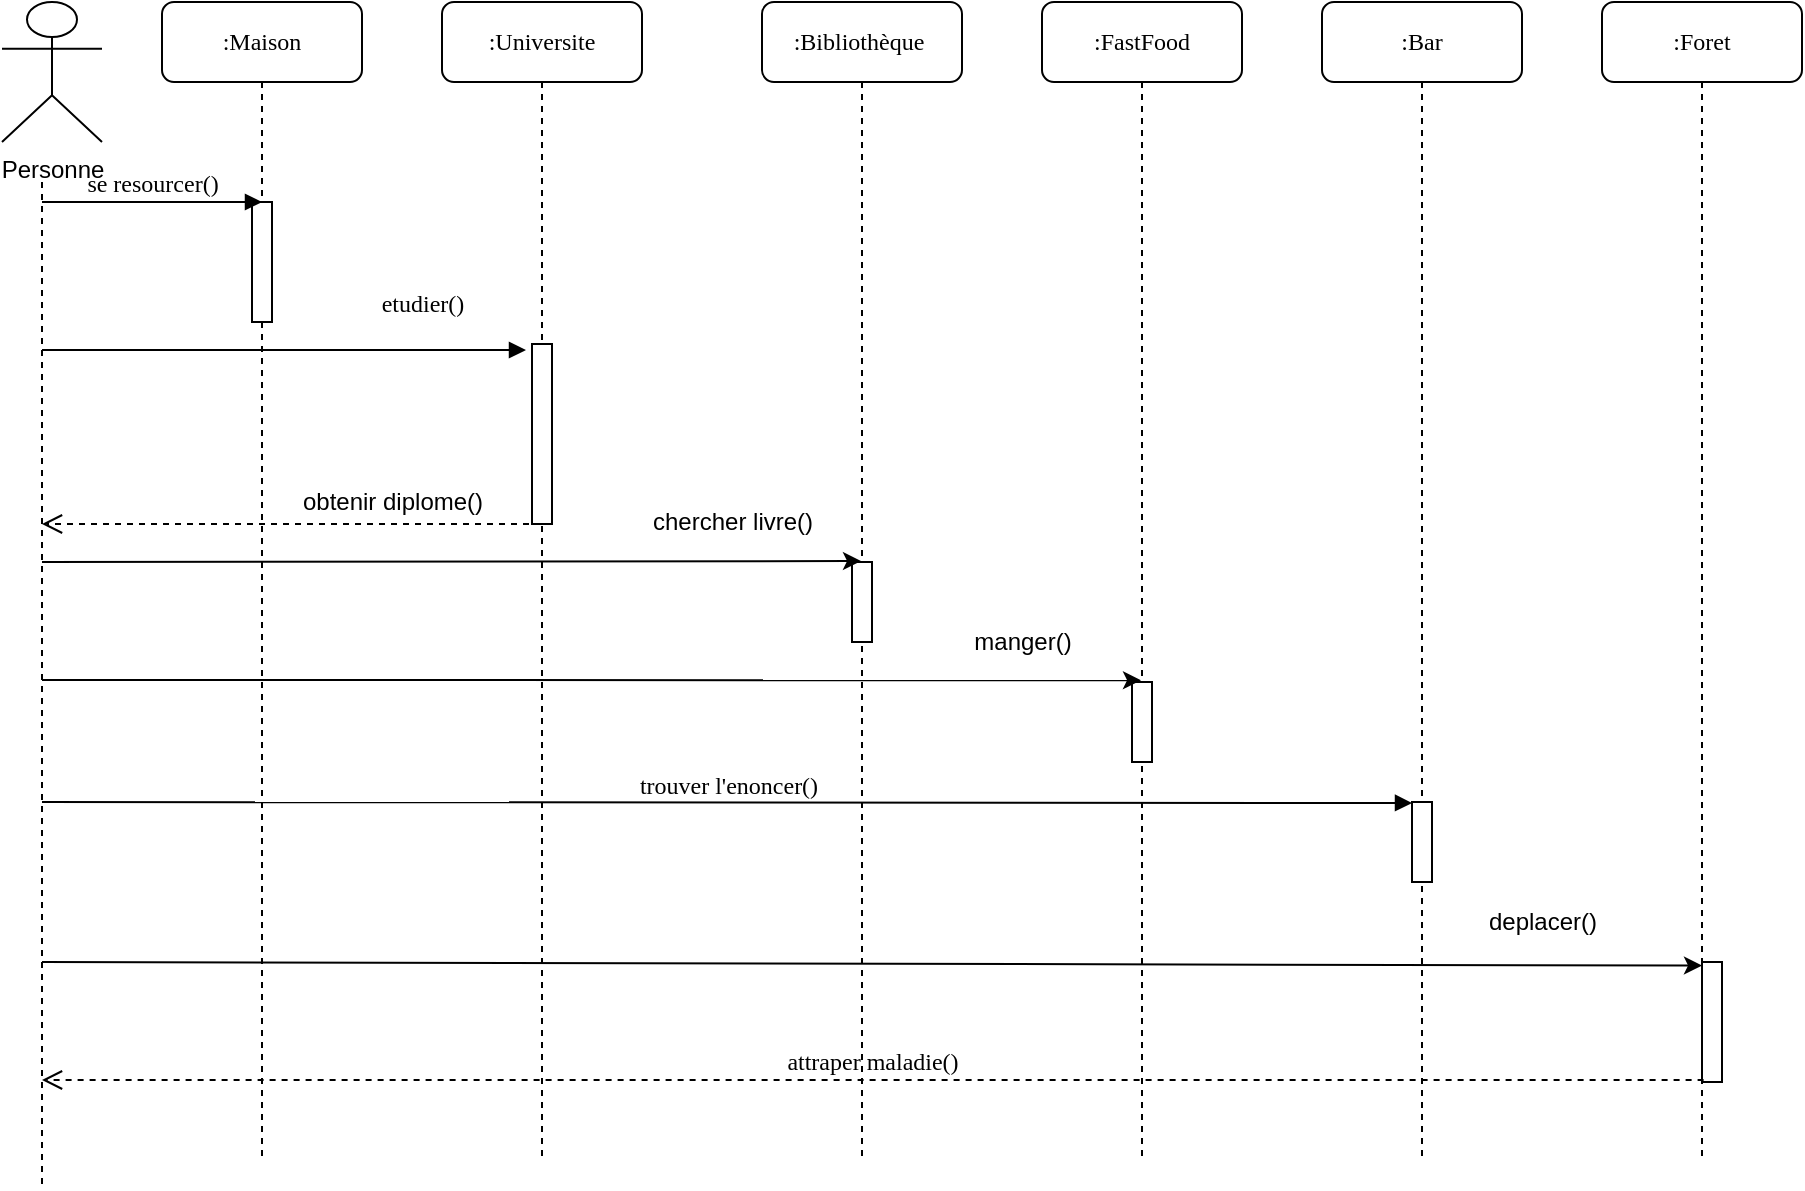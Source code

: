 <mxfile version="13.9.9" type="device" pages="2"><diagram name="Page-1" id="13e1069c-82ec-6db2-03f1-153e76fe0fe0"><mxGraphModel dx="1422" dy="822" grid="1" gridSize="10" guides="1" tooltips="1" connect="1" arrows="1" fold="1" page="1" pageScale="1" pageWidth="1100" pageHeight="850" background="#ffffff" math="0" shadow="0"><root><mxCell id="0"/><mxCell id="1" parent="0"/><mxCell id="7baba1c4bc27f4b0-2" value=":Universite" style="shape=umlLifeline;perimeter=lifelinePerimeter;whiteSpace=wrap;html=1;container=1;collapsible=0;recursiveResize=0;outlineConnect=0;rounded=1;shadow=0;comic=0;labelBackgroundColor=none;strokeWidth=1;fontFamily=Verdana;fontSize=12;align=center;" parent="1" vertex="1"><mxGeometry x="240" y="80" width="100" height="580" as="geometry"/></mxCell><mxCell id="7baba1c4bc27f4b0-10" value="" style="html=1;points=[];perimeter=orthogonalPerimeter;rounded=0;shadow=0;comic=0;labelBackgroundColor=none;strokeWidth=1;fontFamily=Verdana;fontSize=12;align=center;" parent="7baba1c4bc27f4b0-2" vertex="1"><mxGeometry x="45" y="171" width="10" height="90" as="geometry"/></mxCell><mxCell id="7baba1c4bc27f4b0-3" value=":Bibliothèque&amp;nbsp;" style="shape=umlLifeline;perimeter=lifelinePerimeter;whiteSpace=wrap;html=1;container=1;collapsible=0;recursiveResize=0;outlineConnect=0;rounded=1;shadow=0;comic=0;labelBackgroundColor=none;strokeWidth=1;fontFamily=Verdana;fontSize=12;align=center;" parent="1" vertex="1"><mxGeometry x="400" y="80" width="100" height="580" as="geometry"/></mxCell><mxCell id="7baba1c4bc27f4b0-13" value="" style="html=1;points=[];perimeter=orthogonalPerimeter;rounded=0;shadow=0;comic=0;labelBackgroundColor=none;strokeWidth=1;fontFamily=Verdana;fontSize=12;align=center;" parent="7baba1c4bc27f4b0-3" vertex="1"><mxGeometry x="45" y="280" width="10" height="40" as="geometry"/></mxCell><mxCell id="7baba1c4bc27f4b0-4" value=":FastFood" style="shape=umlLifeline;perimeter=lifelinePerimeter;whiteSpace=wrap;html=1;container=1;collapsible=0;recursiveResize=0;outlineConnect=0;rounded=1;shadow=0;comic=0;labelBackgroundColor=none;strokeWidth=1;fontFamily=Verdana;fontSize=12;align=center;" parent="1" vertex="1"><mxGeometry x="540" y="80" width="100" height="580" as="geometry"/></mxCell><mxCell id="7baba1c4bc27f4b0-22" value="" style="html=1;points=[];perimeter=orthogonalPerimeter;rounded=0;shadow=0;comic=0;labelBackgroundColor=none;strokeWidth=1;fontFamily=Verdana;fontSize=12;align=center;" parent="7baba1c4bc27f4b0-4" vertex="1"><mxGeometry x="45" y="340" width="10" height="40" as="geometry"/></mxCell><mxCell id="7baba1c4bc27f4b0-5" value=":Bar" style="shape=umlLifeline;perimeter=lifelinePerimeter;whiteSpace=wrap;html=1;container=1;collapsible=0;recursiveResize=0;outlineConnect=0;rounded=1;shadow=0;comic=0;labelBackgroundColor=none;strokeWidth=1;fontFamily=Verdana;fontSize=12;align=center;" parent="1" vertex="1"><mxGeometry x="680" y="80" width="100" height="580" as="geometry"/></mxCell><mxCell id="7baba1c4bc27f4b0-19" value="" style="html=1;points=[];perimeter=orthogonalPerimeter;rounded=0;shadow=0;comic=0;labelBackgroundColor=none;strokeWidth=1;fontFamily=Verdana;fontSize=12;align=center;" parent="7baba1c4bc27f4b0-5" vertex="1"><mxGeometry x="45" y="400" width="10" height="40" as="geometry"/></mxCell><mxCell id="7baba1c4bc27f4b0-6" value=":Foret" style="shape=umlLifeline;perimeter=lifelinePerimeter;whiteSpace=wrap;html=1;container=1;collapsible=0;recursiveResize=0;outlineConnect=0;rounded=1;shadow=0;comic=0;labelBackgroundColor=none;strokeWidth=1;fontFamily=Verdana;fontSize=12;align=center;" parent="1" vertex="1"><mxGeometry x="820" y="80" width="100" height="580" as="geometry"/></mxCell><mxCell id="7baba1c4bc27f4b0-28" value="" style="html=1;points=[];perimeter=orthogonalPerimeter;rounded=0;shadow=0;comic=0;labelBackgroundColor=none;strokeWidth=1;fontFamily=Verdana;fontSize=12;align=center;" parent="7baba1c4bc27f4b0-6" vertex="1"><mxGeometry x="50" y="480" width="10" height="60" as="geometry"/></mxCell><mxCell id="7baba1c4bc27f4b0-8" value=":Maison" style="shape=umlLifeline;perimeter=lifelinePerimeter;whiteSpace=wrap;html=1;container=1;collapsible=0;recursiveResize=0;outlineConnect=0;rounded=1;shadow=0;comic=0;labelBackgroundColor=none;strokeWidth=1;fontFamily=Verdana;fontSize=12;align=center;" parent="1" vertex="1"><mxGeometry x="100" y="80" width="100" height="580" as="geometry"/></mxCell><mxCell id="7baba1c4bc27f4b0-9" value="" style="html=1;points=[];perimeter=orthogonalPerimeter;rounded=0;shadow=0;comic=0;labelBackgroundColor=none;strokeWidth=1;fontFamily=Verdana;fontSize=12;align=center;" parent="7baba1c4bc27f4b0-8" vertex="1"><mxGeometry x="45" y="100" width="10" height="60" as="geometry"/></mxCell><mxCell id="7baba1c4bc27f4b0-30" value="attraper maladie()" style="html=1;verticalAlign=bottom;endArrow=open;dashed=1;endSize=8;labelBackgroundColor=none;fontFamily=Verdana;fontSize=12;edgeStyle=elbowEdgeStyle;elbow=vertical;exitX=0.08;exitY=0.983;exitDx=0;exitDy=0;exitPerimeter=0;" parent="1" source="7baba1c4bc27f4b0-28" edge="1"><mxGeometry relative="1" as="geometry"><mxPoint x="40" y="619" as="targetPoint"/><Array as="points"/></mxGeometry></mxCell><mxCell id="7baba1c4bc27f4b0-11" value="etudier()" style="html=1;verticalAlign=bottom;endArrow=block;entryX=-0.3;entryY=0.036;labelBackgroundColor=none;fontFamily=Verdana;fontSize=12;edgeStyle=elbowEdgeStyle;elbow=vertical;entryDx=0;entryDy=0;entryPerimeter=0;" parent="1" target="7baba1c4bc27f4b0-10" edge="1"><mxGeometry x="0.569" y="14" relative="1" as="geometry"><mxPoint x="40" y="254" as="sourcePoint"/><Array as="points"><mxPoint x="160" y="254"/></Array><mxPoint as="offset"/></mxGeometry></mxCell><mxCell id="9zDzrB1hwyh5EuXrndkU-1" value="Personne" style="shape=umlActor;verticalLabelPosition=bottom;verticalAlign=top;html=1;outlineConnect=0;" parent="1" vertex="1"><mxGeometry x="20" y="80" width="50" height="70" as="geometry"/></mxCell><mxCell id="9zDzrB1hwyh5EuXrndkU-6" value="" style="html=1;verticalAlign=bottom;endArrow=open;dashed=1;endSize=8;labelBackgroundColor=none;fontFamily=Verdana;fontSize=12;edgeStyle=elbowEdgeStyle;elbow=vertical;" parent="1" edge="1"><mxGeometry relative="1" as="geometry"><mxPoint x="40" y="341" as="targetPoint"/><Array as="points"><mxPoint x="290" y="341"/><mxPoint x="250" y="256"/><mxPoint x="220" y="256"/></Array><mxPoint x="289.5" y="341" as="sourcePoint"/></mxGeometry></mxCell><mxCell id="9zDzrB1hwyh5EuXrndkU-8" value="obtenir diplome()" style="text;html=1;align=center;verticalAlign=middle;resizable=0;points=[];autosize=1;" parent="1" vertex="1"><mxGeometry x="160" y="320" width="110" height="20" as="geometry"/></mxCell><mxCell id="9zDzrB1hwyh5EuXrndkU-11" value="se resourcer()" style="html=1;verticalAlign=bottom;endArrow=block;entryX=0;entryY=0;labelBackgroundColor=none;fontFamily=Verdana;fontSize=12;edgeStyle=elbowEdgeStyle;elbow=vertical;" parent="1" edge="1"><mxGeometry relative="1" as="geometry"><mxPoint x="40" y="180" as="sourcePoint"/><mxPoint x="150" y="180.0" as="targetPoint"/></mxGeometry></mxCell><mxCell id="9zDzrB1hwyh5EuXrndkU-12" value="" style="endArrow=classic;html=1;" parent="1" edge="1"><mxGeometry width="50" height="50" relative="1" as="geometry"><mxPoint x="40" y="360" as="sourcePoint"/><mxPoint x="449.5" y="359.52" as="targetPoint"/></mxGeometry></mxCell><mxCell id="9zDzrB1hwyh5EuXrndkU-13" value="chercher livre()" style="text;html=1;align=center;verticalAlign=middle;resizable=0;points=[];autosize=1;" parent="1" vertex="1"><mxGeometry x="335" y="330" width="100" height="20" as="geometry"/></mxCell><mxCell id="9zDzrB1hwyh5EuXrndkU-14" value="" style="endArrow=classic;html=1;" parent="1" edge="1"><mxGeometry width="50" height="50" relative="1" as="geometry"><mxPoint x="40" y="419" as="sourcePoint"/><mxPoint x="589.5" y="419.12" as="targetPoint"/></mxGeometry></mxCell><mxCell id="9zDzrB1hwyh5EuXrndkU-15" value="manger()" style="text;html=1;align=center;verticalAlign=middle;resizable=0;points=[];autosize=1;" parent="1" vertex="1"><mxGeometry x="500" y="390" width="60" height="20" as="geometry"/></mxCell><mxCell id="9zDzrB1hwyh5EuXrndkU-16" value="trouver l'enoncer()" style="html=1;verticalAlign=bottom;endArrow=block;entryX=0;entryY=0;labelBackgroundColor=none;fontFamily=Verdana;fontSize=12;edgeStyle=elbowEdgeStyle;elbow=vertical;" parent="1" edge="1"><mxGeometry relative="1" as="geometry"><mxPoint x="40" y="480" as="sourcePoint"/><mxPoint x="725" y="481" as="targetPoint"/></mxGeometry></mxCell><mxCell id="9zDzrB1hwyh5EuXrndkU-17" value="" style="endArrow=classic;html=1;entryX=0;entryY=0.03;entryDx=0;entryDy=0;entryPerimeter=0;" parent="1" target="7baba1c4bc27f4b0-28" edge="1"><mxGeometry width="50" height="50" relative="1" as="geometry"><mxPoint x="40" y="560" as="sourcePoint"/><mxPoint x="520" y="540" as="targetPoint"/></mxGeometry></mxCell><mxCell id="9zDzrB1hwyh5EuXrndkU-18" value="deplacer()" style="text;html=1;align=center;verticalAlign=middle;resizable=0;points=[];autosize=1;" parent="1" vertex="1"><mxGeometry x="755" y="530" width="70" height="20" as="geometry"/></mxCell><mxCell id="Z1EISHqlJrbqGqfD6X8b-2" value="" style="endArrow=none;dashed=1;html=1;" parent="1" edge="1"><mxGeometry width="50" height="50" relative="1" as="geometry"><mxPoint x="40" y="170" as="sourcePoint"/><mxPoint x="40" y="671.6" as="targetPoint"/></mxGeometry></mxCell></root></mxGraphModel></diagram><diagram id="lSXwUruOwOpUiq645Zeq" name="Page-2"><mxGraphModel dx="1422" dy="822" grid="1" gridSize="10" guides="1" tooltips="1" connect="1" arrows="1" fold="1" page="1" pageScale="1" pageWidth="827" pageHeight="1169" math="0" shadow="0"><root><mxCell id="JzcUzpBX8gxbwIlLmmsv-0"/><mxCell id="JzcUzpBX8gxbwIlLmmsv-1" parent="JzcUzpBX8gxbwIlLmmsv-0"/></root></mxGraphModel></diagram></mxfile>